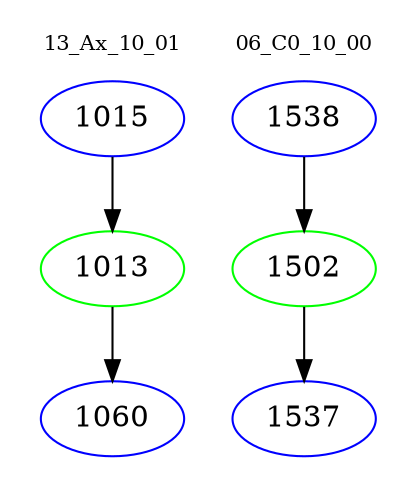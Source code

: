 digraph{
subgraph cluster_0 {
color = white
label = "13_Ax_10_01";
fontsize=10;
T0_1015 [label="1015", color="blue"]
T0_1015 -> T0_1013 [color="black"]
T0_1013 [label="1013", color="green"]
T0_1013 -> T0_1060 [color="black"]
T0_1060 [label="1060", color="blue"]
}
subgraph cluster_1 {
color = white
label = "06_C0_10_00";
fontsize=10;
T1_1538 [label="1538", color="blue"]
T1_1538 -> T1_1502 [color="black"]
T1_1502 [label="1502", color="green"]
T1_1502 -> T1_1537 [color="black"]
T1_1537 [label="1537", color="blue"]
}
}
